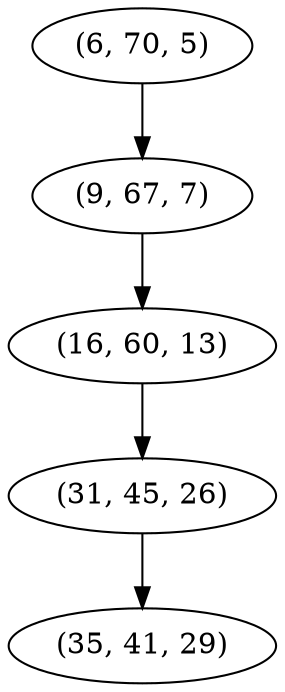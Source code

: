 digraph tree {
    "(6, 70, 5)";
    "(9, 67, 7)";
    "(16, 60, 13)";
    "(31, 45, 26)";
    "(35, 41, 29)";
    "(6, 70, 5)" -> "(9, 67, 7)";
    "(9, 67, 7)" -> "(16, 60, 13)";
    "(16, 60, 13)" -> "(31, 45, 26)";
    "(31, 45, 26)" -> "(35, 41, 29)";
}
